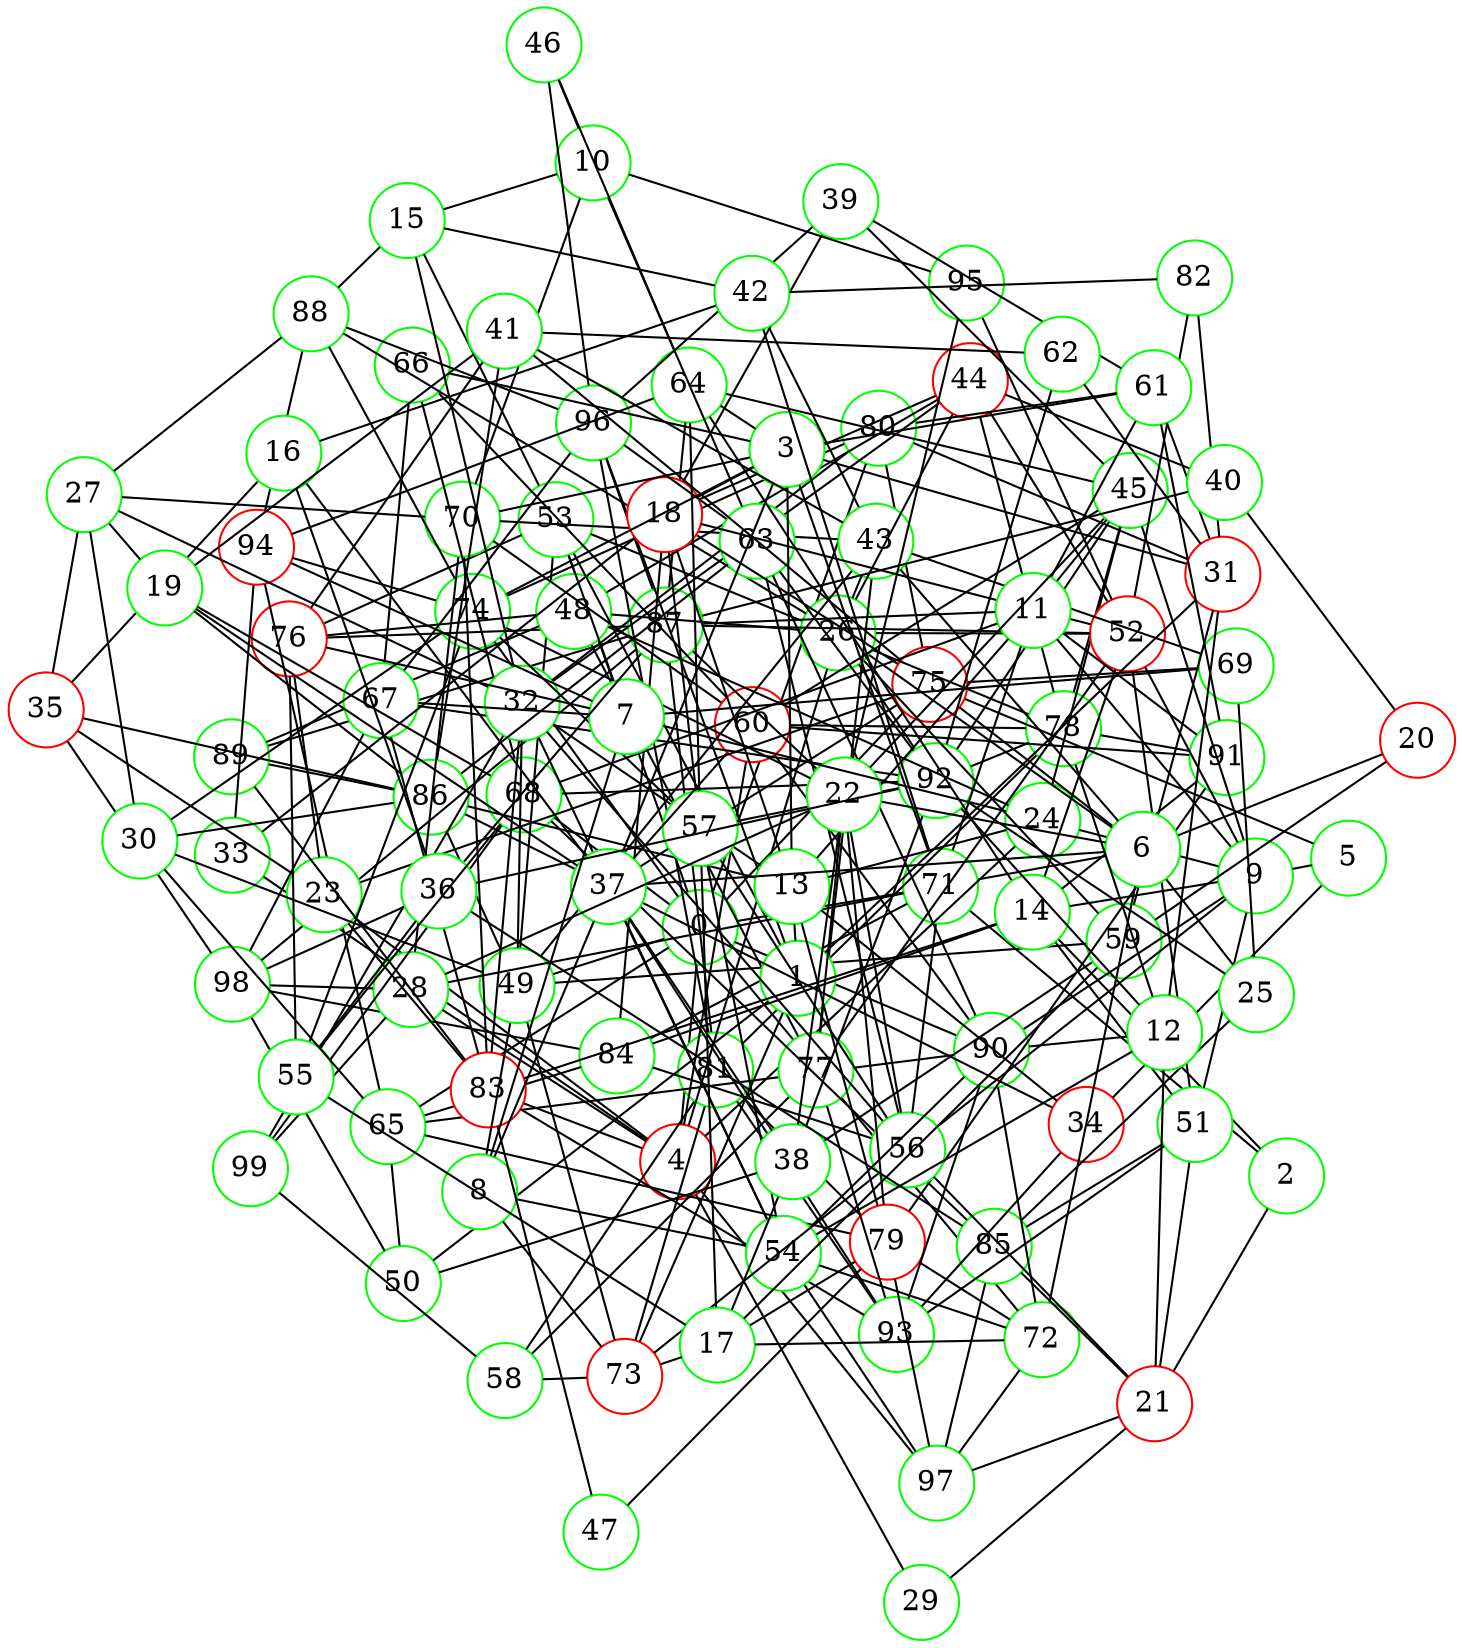 graph {
graph ["layout"="fdp"]
node ["style"="filled","fillcolor"="white","fixedsize"="true","shape"="circle"]
"0" ["color"="green"]
"80" ["color"="green"]
"49" ["color"="green"]
"53" ["color"="green"]
"76" ["color"="red"]
"87" ["color"="green"]
"96" ["color"="green"]
"98" ["color"="green"]
"89" ["color"="green"]
"78" ["color"="green"]
"81" ["color"="green"]
"93" ["color"="green"]
"91" ["color"="green"]
"92" ["color"="green"]
"86" ["color"="green"]
"73" ["color"="red"]
"59" ["color"="green"]
"65" ["color"="green"]
"84" ["color"="green"]
"90" ["color"="green"]
"94" ["color"="red"]
"79" ["color"="red"]
"97" ["color"="green"]
"4" ["color"="red"]
"33" ["color"="green"]
"83" ["color"="red"]
"23" ["color"="green"]
"35" ["color"="red"]
"75" ["color"="red"]
"24" ["color"="green"]
"48" ["color"="green"]
"77" ["color"="green"]
"45" ["color"="green"]
"64" ["color"="green"]
"60" ["color"="red"]
"66" ["color"="green"]
"67" ["color"="green"]
"68" ["color"="green"]
"99" ["color"="green"]
"85" ["color"="green"]
"70" ["color"="green"]
"26" ["color"="green"]
"52" ["color"="red"]
"82" ["color"="green"]
"95" ["color"="green"]
"88" ["color"="green"]
"43" ["color"="green"]
"69" ["color"="green"]
"44" ["color"="red"]
"28" ["color"="green"]
"71" ["color"="green"]
"29" ["color"="green"]
"72" ["color"="green"]
"74" ["color"="green"]
"1" ["color"="green"]
"50" ["color"="green"]
"13" ["color"="green"]
"32" ["color"="green"]
"54" ["color"="green"]
"57" ["color"="green"]
"56" ["color"="green"]
"63" ["color"="green"]
"18" ["color"="red"]
"39" ["color"="green"]
"61" ["color"="green"]
"34" ["color"="red"]
"31" ["color"="red"]
"62" ["color"="green"]
"2" ["color"="green"]
"21" ["color"="red"]
"51" ["color"="green"]
"14" ["color"="green"]
"3" ["color"="green"]
"37" ["color"="green"]
"38" ["color"="green"]
"5" ["color"="green"]
"9" ["color"="green"]
"11" ["color"="green"]
"6" ["color"="green"]
"20" ["color"="red"]
"40" ["color"="green"]
"22" ["color"="green"]
"25" ["color"="green"]
"7" ["color"="green"]
"8" ["color"="green"]
"10" ["color"="green"]
"46" ["color"="green"]
"15" ["color"="green"]
"42" ["color"="green"]
"12" ["color"="green"]
"16" ["color"="green"]
"36" ["color"="green"]
"55" ["color"="green"]
"17" ["color"="green"]
"19" ["color"="green"]
"41" ["color"="green"]
"27" ["color"="green"]
"30" ["color"="green"]
"47" ["color"="green"]
"58" ["color"="green"]
"0" -- "80"
"0" -- "49"
"0" -- "65"
"0" -- "4"
"0" -- "68"
"0" -- "53"
"0" -- "71"
"0" -- "72"
"0" -- "74"
"0" -- "90"
"0" -- "75"
"49" -- "53"
"49" -- "86"
"49" -- "73"
"49" -- "59"
"53" -- "76"
"53" -- "78"
"76" -- "87"
"87" -- "96"
"87" -- "98"
"87" -- "89"
"78" -- "81"
"78" -- "91"
"78" -- "92"
"81" -- "96"
"81" -- "87"
"81" -- "93"
"86" -- "89"
"73" -- "81"
"65" -- "84"
"65" -- "90"
"65" -- "94"
"65" -- "79"
"84" -- "98"
"90" -- "93"
"79" -- "81"
"79" -- "97"
"79" -- "91"
"4" -- "33"
"4" -- "97"
"4" -- "83"
"4" -- "23"
"4" -- "24"
"4" -- "26"
"4" -- "28"
"4" -- "60"
"4" -- "29"
"33" -- "94"
"83" -- "89"
"83" -- "93"
"23" -- "35"
"23" -- "83"
"23" -- "75"
"23" -- "76"
"35" -- "98"
"35" -- "86"
"75" -- "80"
"24" -- "48"
"24" -- "45"
"48" -- "89"
"48" -- "76"
"48" -- "77"
"77" -- "93"
"45" -- "64"
"45" -- "60"
"45" -- "92"
"45" -- "78"
"64" -- "87"
"64" -- "94"
"60" -- "66"
"60" -- "70"
"60" -- "90"
"60" -- "91"
"60" -- "78"
"66" -- "67"
"66" -- "68"
"67" -- "96"
"67" -- "98"
"67" -- "83"
"67" -- "92"
"68" -- "99"
"68" -- "85"
"68" -- "92"
"85" -- "97"
"70" -- "83"
"26" -- "48"
"26" -- "52"
"26" -- "88"
"26" -- "43"
"26" -- "59"
"26" -- "44"
"26" -- "92"
"52" -- "82"
"52" -- "87"
"52" -- "77"
"52" -- "95"
"88" -- "96"
"88" -- "94"
"43" -- "49"
"43" -- "69"
"43" -- "70"
"43" -- "77"
"69" -- "75"
"44" -- "48"
"44" -- "52"
"44" -- "78"
"28" -- "98"
"28" -- "99"
"28" -- "70"
"28" -- "71"
"71" -- "84"
"72" -- "97"
"72" -- "90"
"72" -- "79"
"74" -- "80"
"74" -- "88"
"74" -- "94"
"1" -- "96"
"1" -- "50"
"1" -- "53"
"1" -- "73"
"1" -- "13"
"1" -- "31"
"50" -- "65"
"50" -- "98"
"13" -- "32"
"13" -- "18"
"13" -- "34"
"13" -- "86"
"13" -- "24"
"13" -- "79"
"32" -- "80"
"32" -- "49"
"32" -- "83"
"32" -- "99"
"32" -- "54"
"32" -- "56"
"32" -- "44"
"54" -- "97"
"54" -- "72"
"54" -- "57"
"54" -- "90"
"57" -- "64"
"57" -- "74"
"57" -- "75"
"57" -- "92"
"56" -- "84"
"56" -- "71"
"56" -- "57"
"56" -- "73"
"56" -- "63"
"63" -- "96"
"63" -- "86"
"63" -- "90"
"63" -- "92"
"18" -- "33"
"18" -- "52"
"18" -- "84"
"18" -- "39"
"18" -- "57"
"18" -- "75"
"18" -- "44"
"39" -- "96"
"39" -- "45"
"39" -- "61"
"61" -- "80"
"61" -- "91"
"34" -- "86"
"34" -- "93"
"31" -- "80"
"31" -- "82"
"31" -- "59"
"31" -- "61"
"31" -- "62"
"62" -- "92"
"2" -- "21"
"2" -- "71"
"2" -- "14"
"21" -- "97"
"21" -- "51"
"21" -- "85"
"21" -- "56"
"21" -- "29"
"51" -- "52"
"51" -- "85"
"51" -- "93"
"14" -- "64"
"14" -- "51"
"14" -- "83"
"14" -- "52"
"14" -- "84"
"14" -- "91"
"3" -- "64"
"3" -- "18"
"3" -- "66"
"3" -- "37"
"3" -- "70"
"3" -- "71"
"3" -- "74"
"3" -- "13"
"3" -- "61"
"3" -- "31"
"37" -- "38"
"37" -- "54"
"37" -- "57"
"37" -- "60"
"37" -- "93"
"38" -- "50"
"38" -- "59"
"38" -- "92"
"5" -- "34"
"5" -- "9"
"5" -- "75"
"9" -- "51"
"9" -- "52"
"9" -- "24"
"9" -- "56"
"9" -- "90"
"9" -- "11"
"9" -- "45"
"9" -- "14"
"11" -- "68"
"11" -- "71"
"11" -- "87"
"11" -- "91"
"11" -- "13"
"11" -- "45"
"11" -- "61"
"6" -- "20"
"6" -- "37"
"6" -- "22"
"6" -- "71"
"6" -- "72"
"6" -- "25"
"6" -- "26"
"6" -- "43"
"6" -- "75"
"20" -- "40"
"20" -- "59"
"40" -- "87"
"40" -- "44"
"22" -- "38"
"22" -- "87"
"22" -- "56"
"22" -- "74"
"22" -- "28"
"22" -- "45"
"22" -- "77"
"22" -- "79"
"22" -- "95"
"25" -- "69"
"25" -- "85"
"25" -- "92"
"7" -- "67"
"7" -- "53"
"7" -- "69"
"7" -- "8"
"7" -- "24"
"7" -- "76"
"7" -- "94"
"8" -- "49"
"8" -- "37"
"8" -- "54"
"8" -- "73"
"10" -- "70"
"10" -- "46"
"10" -- "15"
"10" -- "63"
"10" -- "95"
"46" -- "64"
"46" -- "96"
"15" -- "32"
"15" -- "53"
"15" -- "88"
"15" -- "42"
"42" -- "82"
"42" -- "71"
"42" -- "43"
"12" -- "21"
"12" -- "54"
"12" -- "90"
"12" -- "92"
"12" -- "78"
"12" -- "31"
"16" -- "35"
"16" -- "36"
"16" -- "37"
"16" -- "42"
"36" -- "98"
"36" -- "85"
"36" -- "55"
"36" -- "87"
"36" -- "92"
"55" -- "68"
"55" -- "74"
"55" -- "76"
"17" -- "38"
"17" -- "55"
"17" -- "72"
"17" -- "57"
"17" -- "73"
"17" -- "59"
"17" -- "79"
"19" -- "68"
"19" -- "37"
"19" -- "86"
"19" -- "41"
"19" -- "27"
"41" -- "86"
"41" -- "43"
"41" -- "75"
"41" -- "76"
"41" -- "62"
"27" -- "32"
"27" -- "35"
"27" -- "70"
"27" -- "88"
"27" -- "30"
"30" -- "49"
"30" -- "65"
"30" -- "86"
"30" -- "74"
"47" -- "83"
"47" -- "79"
"58" -- "81"
"58" -- "99"
"58" -- "73"
"58" -- "77"
}